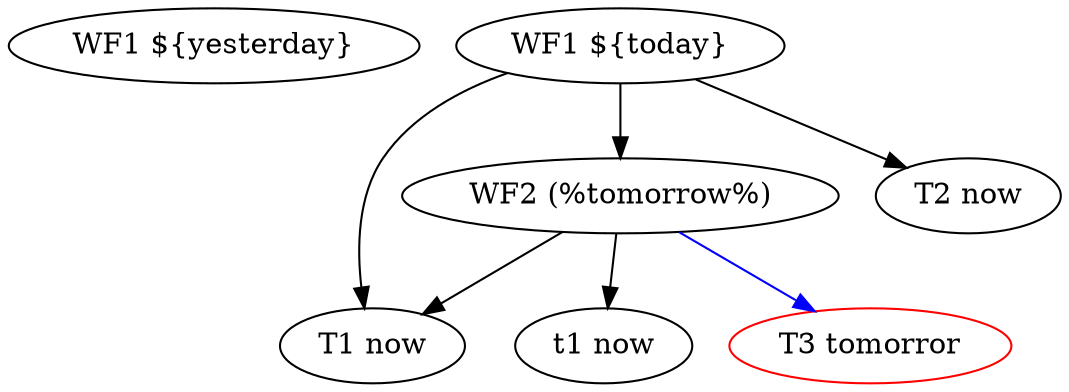 strict digraph {
    "WF1 ${yesterday}" -> {}
    "WF1 ${today}" -> "WF2 (%tomorrow%)";
    "WF1 ${today}" -> "T1 now";
    "WF1 ${today}" -> "T2 now";
    "WF2 (%tomorrow%)" -> "T1 now";
    "WF2 (%tomorrow%)" -> "t1 now" node[color=red] edge[color=blue];
    "WF2 (%tomorrow%)" -> "T3 tomorror";
}